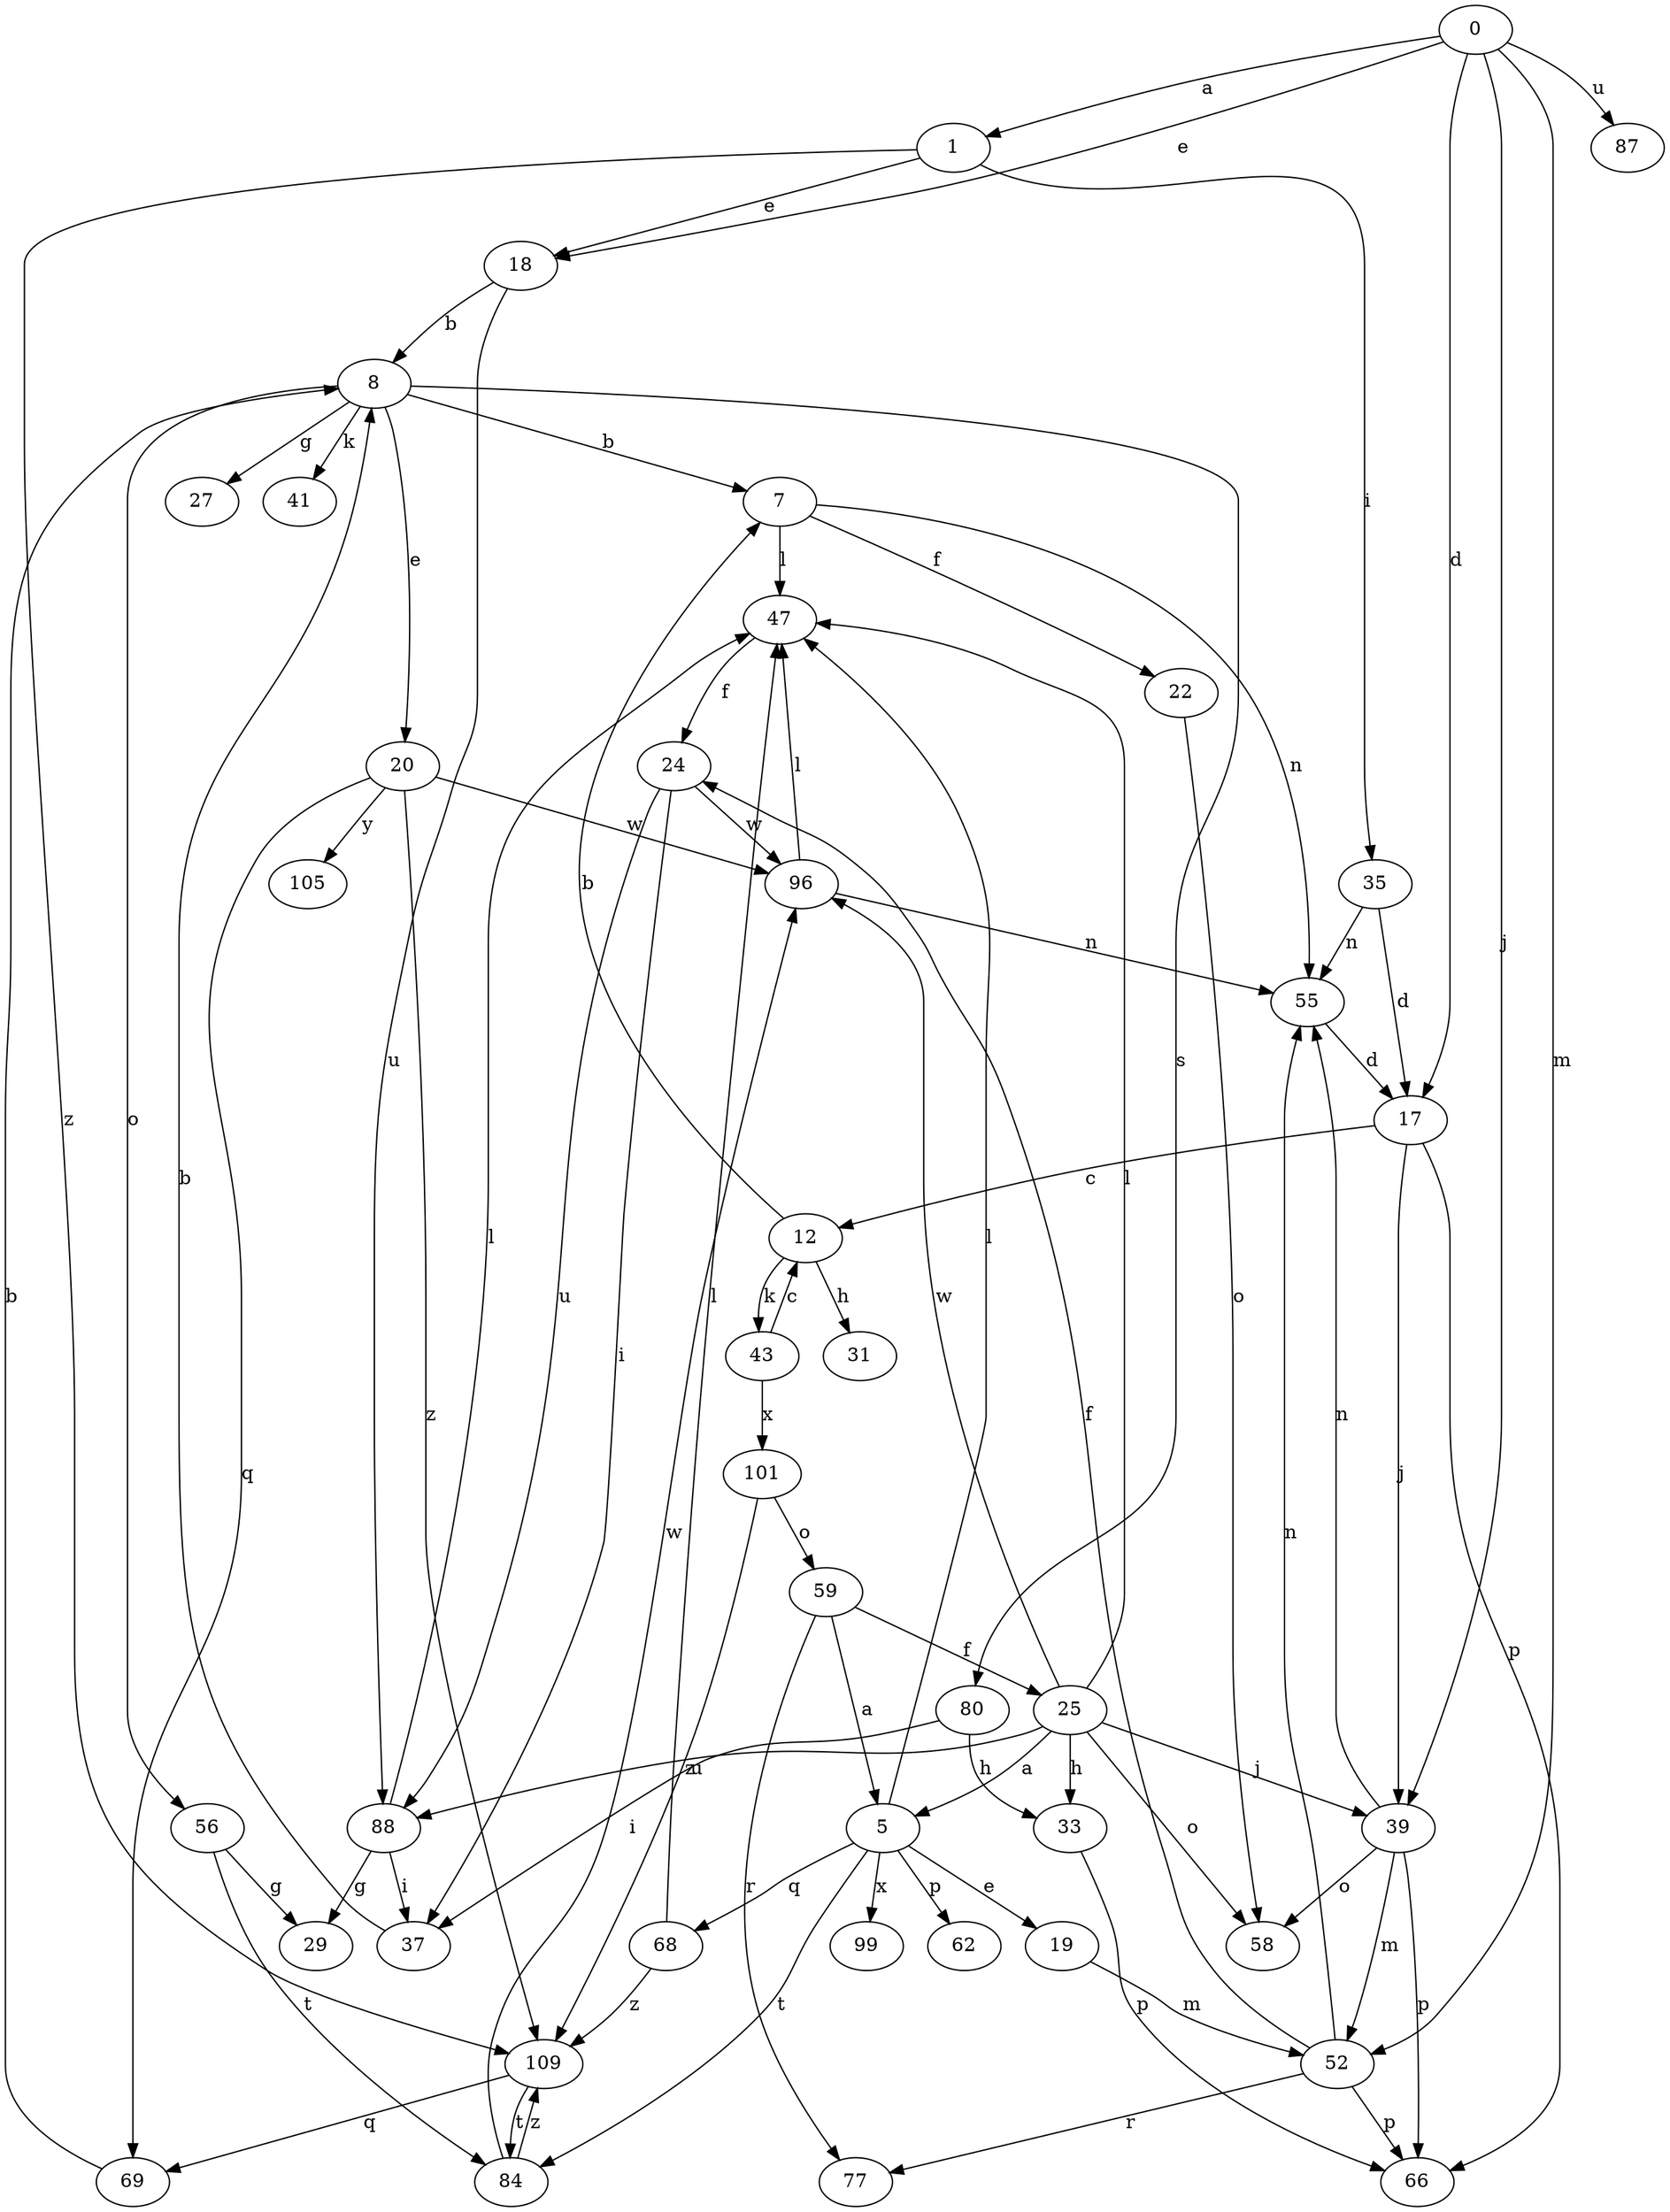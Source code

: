 strict digraph  {
0;
1;
5;
7;
8;
12;
17;
18;
19;
20;
22;
24;
25;
27;
29;
31;
33;
35;
37;
39;
41;
43;
47;
52;
55;
56;
58;
59;
62;
66;
68;
69;
77;
80;
84;
87;
88;
96;
99;
101;
105;
109;
0 -> 1  [label=a];
0 -> 17  [label=d];
0 -> 18  [label=e];
0 -> 39  [label=j];
0 -> 52  [label=m];
0 -> 87  [label=u];
1 -> 18  [label=e];
1 -> 35  [label=i];
1 -> 109  [label=z];
5 -> 19  [label=e];
5 -> 47  [label=l];
5 -> 62  [label=p];
5 -> 68  [label=q];
5 -> 84  [label=t];
5 -> 99  [label=x];
7 -> 22  [label=f];
7 -> 47  [label=l];
7 -> 55  [label=n];
8 -> 7  [label=b];
8 -> 20  [label=e];
8 -> 27  [label=g];
8 -> 41  [label=k];
8 -> 56  [label=o];
8 -> 80  [label=s];
12 -> 7  [label=b];
12 -> 31  [label=h];
12 -> 43  [label=k];
17 -> 12  [label=c];
17 -> 39  [label=j];
17 -> 66  [label=p];
18 -> 8  [label=b];
18 -> 88  [label=u];
19 -> 52  [label=m];
20 -> 69  [label=q];
20 -> 96  [label=w];
20 -> 105  [label=y];
20 -> 109  [label=z];
22 -> 58  [label=o];
24 -> 37  [label=i];
24 -> 88  [label=u];
24 -> 96  [label=w];
25 -> 5  [label=a];
25 -> 33  [label=h];
25 -> 39  [label=j];
25 -> 47  [label=l];
25 -> 58  [label=o];
25 -> 88  [label=u];
25 -> 96  [label=w];
33 -> 66  [label=p];
35 -> 17  [label=d];
35 -> 55  [label=n];
37 -> 8  [label=b];
39 -> 52  [label=m];
39 -> 55  [label=n];
39 -> 58  [label=o];
39 -> 66  [label=p];
43 -> 12  [label=c];
43 -> 101  [label=x];
47 -> 24  [label=f];
52 -> 24  [label=f];
52 -> 55  [label=n];
52 -> 66  [label=p];
52 -> 77  [label=r];
55 -> 17  [label=d];
56 -> 29  [label=g];
56 -> 84  [label=t];
59 -> 5  [label=a];
59 -> 25  [label=f];
59 -> 77  [label=r];
68 -> 47  [label=l];
68 -> 109  [label=z];
69 -> 8  [label=b];
80 -> 33  [label=h];
80 -> 37  [label=i];
84 -> 96  [label=w];
84 -> 109  [label=z];
88 -> 29  [label=g];
88 -> 37  [label=i];
88 -> 47  [label=l];
96 -> 47  [label=l];
96 -> 55  [label=n];
101 -> 59  [label=o];
101 -> 109  [label=z];
109 -> 69  [label=q];
109 -> 84  [label=t];
}
